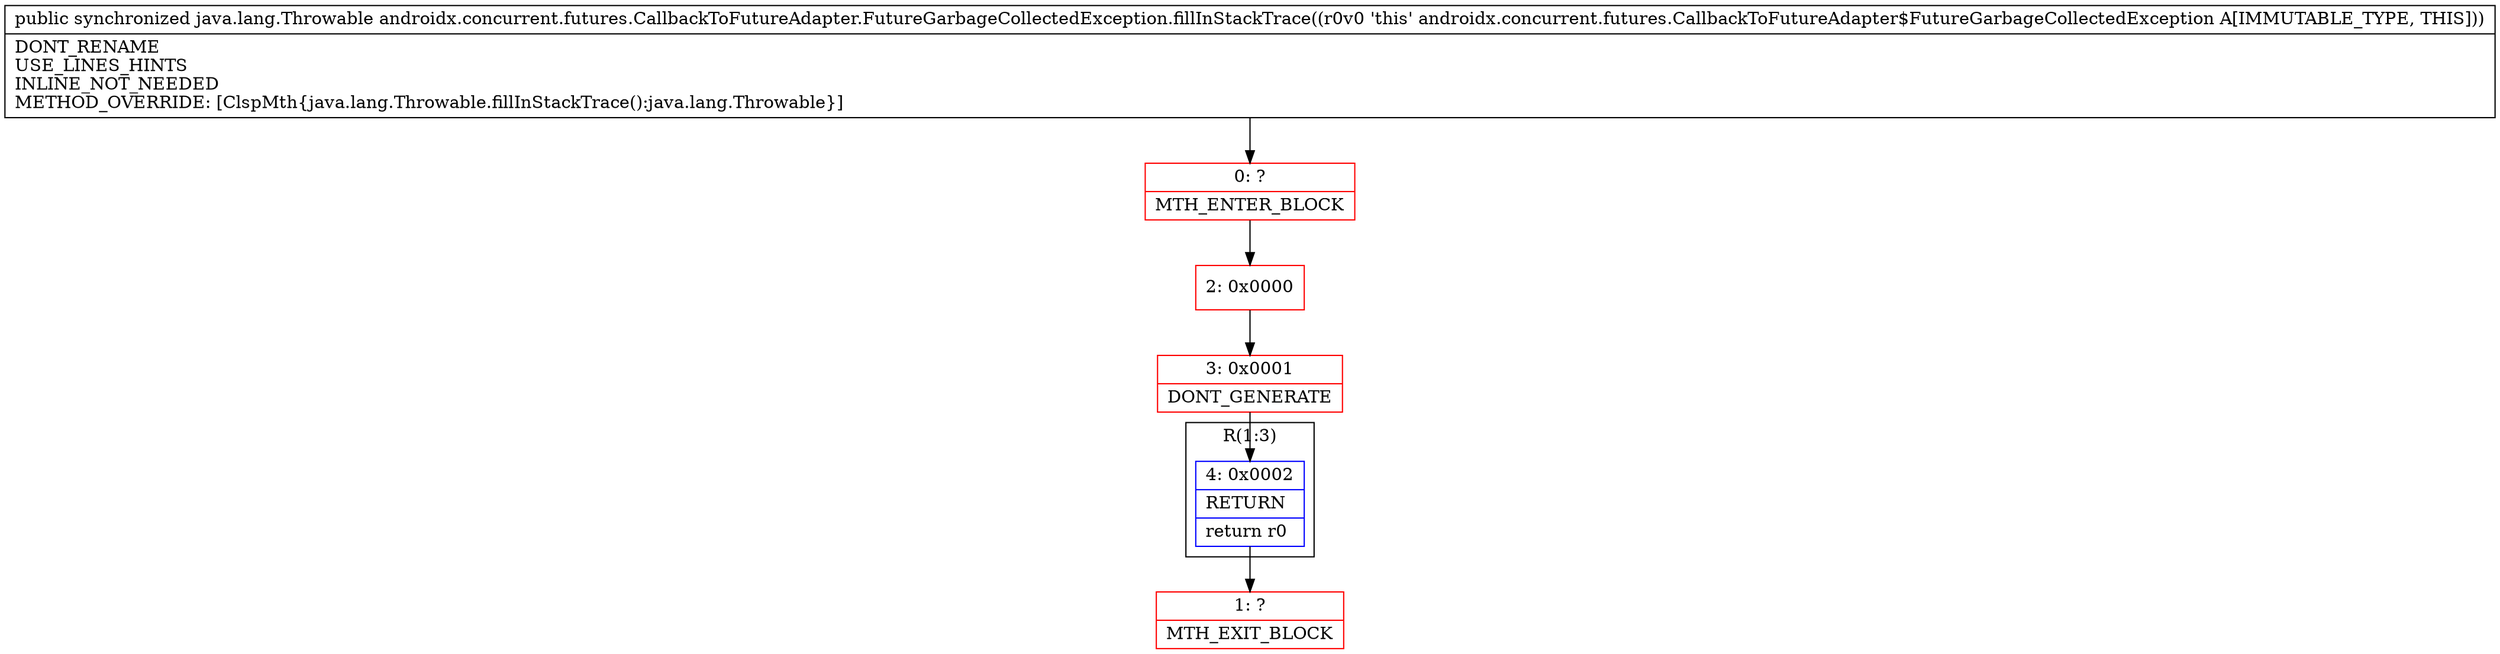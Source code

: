 digraph "CFG forandroidx.concurrent.futures.CallbackToFutureAdapter.FutureGarbageCollectedException.fillInStackTrace()Ljava\/lang\/Throwable;" {
subgraph cluster_Region_2127729393 {
label = "R(1:3)";
node [shape=record,color=blue];
Node_4 [shape=record,label="{4\:\ 0x0002|RETURN\l|return r0\l}"];
}
Node_0 [shape=record,color=red,label="{0\:\ ?|MTH_ENTER_BLOCK\l}"];
Node_2 [shape=record,color=red,label="{2\:\ 0x0000}"];
Node_3 [shape=record,color=red,label="{3\:\ 0x0001|DONT_GENERATE\l}"];
Node_1 [shape=record,color=red,label="{1\:\ ?|MTH_EXIT_BLOCK\l}"];
MethodNode[shape=record,label="{public synchronized java.lang.Throwable androidx.concurrent.futures.CallbackToFutureAdapter.FutureGarbageCollectedException.fillInStackTrace((r0v0 'this' androidx.concurrent.futures.CallbackToFutureAdapter$FutureGarbageCollectedException A[IMMUTABLE_TYPE, THIS]))  | DONT_RENAME\lUSE_LINES_HINTS\lINLINE_NOT_NEEDED\lMETHOD_OVERRIDE: [ClspMth\{java.lang.Throwable.fillInStackTrace():java.lang.Throwable\}]\l}"];
MethodNode -> Node_0;Node_4 -> Node_1;
Node_0 -> Node_2;
Node_2 -> Node_3;
Node_3 -> Node_4;
}

